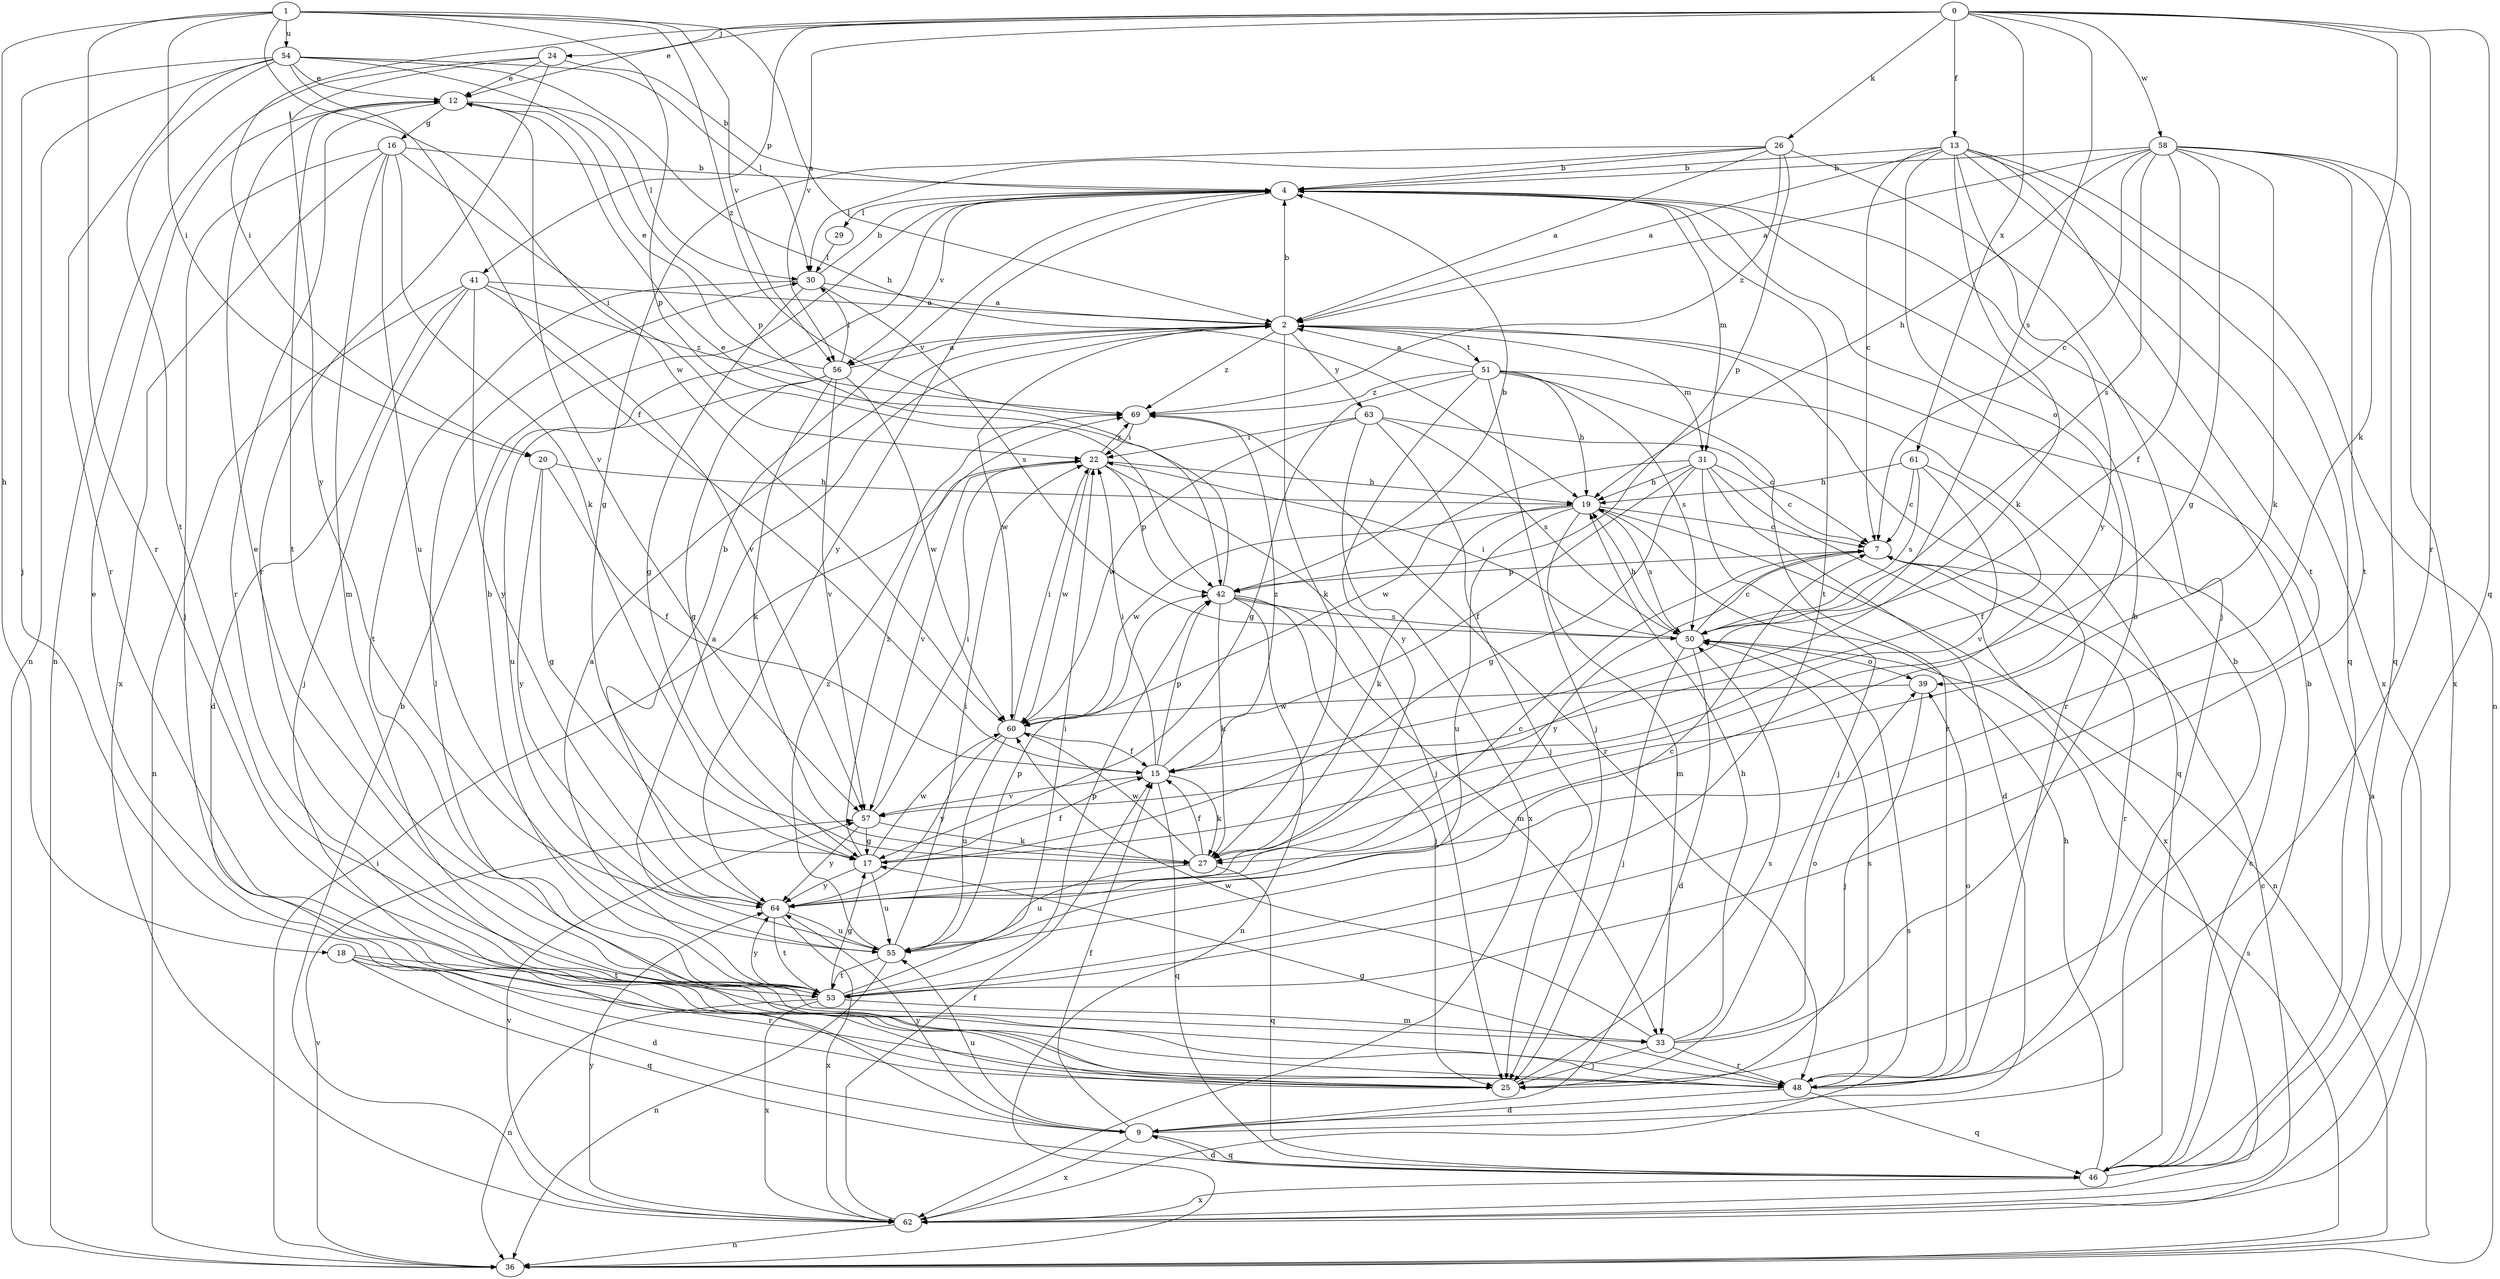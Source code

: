 strict digraph  {
0;
1;
2;
4;
7;
9;
12;
13;
15;
16;
17;
18;
19;
20;
22;
24;
25;
26;
27;
29;
30;
31;
33;
36;
39;
41;
42;
46;
48;
50;
51;
53;
54;
55;
56;
57;
58;
60;
61;
62;
63;
64;
69;
0 -> 12  [label=e];
0 -> 13  [label=f];
0 -> 20  [label=i];
0 -> 24  [label=j];
0 -> 26  [label=k];
0 -> 27  [label=k];
0 -> 41  [label=p];
0 -> 46  [label=q];
0 -> 48  [label=r];
0 -> 50  [label=s];
0 -> 56  [label=v];
0 -> 58  [label=w];
0 -> 61  [label=x];
1 -> 2  [label=a];
1 -> 18  [label=h];
1 -> 20  [label=i];
1 -> 42  [label=p];
1 -> 48  [label=r];
1 -> 54  [label=u];
1 -> 56  [label=v];
1 -> 60  [label=w];
1 -> 69  [label=z];
2 -> 4  [label=b];
2 -> 27  [label=k];
2 -> 31  [label=m];
2 -> 48  [label=r];
2 -> 51  [label=t];
2 -> 56  [label=v];
2 -> 60  [label=w];
2 -> 63  [label=y];
2 -> 69  [label=z];
4 -> 29  [label=l];
4 -> 31  [label=m];
4 -> 53  [label=t];
4 -> 56  [label=v];
4 -> 64  [label=y];
7 -> 42  [label=p];
7 -> 48  [label=r];
7 -> 64  [label=y];
9 -> 4  [label=b];
9 -> 15  [label=f];
9 -> 46  [label=q];
9 -> 55  [label=u];
9 -> 62  [label=x];
9 -> 64  [label=y];
12 -> 16  [label=g];
12 -> 30  [label=l];
12 -> 48  [label=r];
12 -> 53  [label=t];
12 -> 57  [label=v];
13 -> 2  [label=a];
13 -> 4  [label=b];
13 -> 7  [label=c];
13 -> 27  [label=k];
13 -> 36  [label=n];
13 -> 39  [label=o];
13 -> 46  [label=q];
13 -> 53  [label=t];
13 -> 62  [label=x];
13 -> 64  [label=y];
15 -> 22  [label=i];
15 -> 27  [label=k];
15 -> 42  [label=p];
15 -> 46  [label=q];
15 -> 57  [label=v];
15 -> 69  [label=z];
16 -> 4  [label=b];
16 -> 22  [label=i];
16 -> 25  [label=j];
16 -> 27  [label=k];
16 -> 33  [label=m];
16 -> 55  [label=u];
16 -> 62  [label=x];
17 -> 15  [label=f];
17 -> 55  [label=u];
17 -> 60  [label=w];
17 -> 64  [label=y];
17 -> 69  [label=z];
18 -> 9  [label=d];
18 -> 46  [label=q];
18 -> 48  [label=r];
18 -> 53  [label=t];
19 -> 7  [label=c];
19 -> 27  [label=k];
19 -> 33  [label=m];
19 -> 36  [label=n];
19 -> 50  [label=s];
19 -> 55  [label=u];
19 -> 60  [label=w];
20 -> 15  [label=f];
20 -> 17  [label=g];
20 -> 19  [label=h];
20 -> 64  [label=y];
22 -> 19  [label=h];
22 -> 25  [label=j];
22 -> 42  [label=p];
22 -> 57  [label=v];
22 -> 60  [label=w];
22 -> 69  [label=z];
24 -> 4  [label=b];
24 -> 12  [label=e];
24 -> 36  [label=n];
24 -> 48  [label=r];
24 -> 64  [label=y];
25 -> 12  [label=e];
25 -> 30  [label=l];
25 -> 50  [label=s];
26 -> 2  [label=a];
26 -> 4  [label=b];
26 -> 17  [label=g];
26 -> 25  [label=j];
26 -> 30  [label=l];
26 -> 42  [label=p];
26 -> 69  [label=z];
27 -> 15  [label=f];
27 -> 46  [label=q];
27 -> 55  [label=u];
27 -> 60  [label=w];
29 -> 30  [label=l];
30 -> 2  [label=a];
30 -> 4  [label=b];
30 -> 17  [label=g];
30 -> 50  [label=s];
30 -> 53  [label=t];
31 -> 7  [label=c];
31 -> 9  [label=d];
31 -> 15  [label=f];
31 -> 17  [label=g];
31 -> 19  [label=h];
31 -> 25  [label=j];
31 -> 60  [label=w];
31 -> 62  [label=x];
33 -> 4  [label=b];
33 -> 19  [label=h];
33 -> 25  [label=j];
33 -> 39  [label=o];
33 -> 48  [label=r];
33 -> 60  [label=w];
36 -> 2  [label=a];
36 -> 22  [label=i];
36 -> 50  [label=s];
36 -> 57  [label=v];
39 -> 25  [label=j];
39 -> 60  [label=w];
41 -> 2  [label=a];
41 -> 9  [label=d];
41 -> 25  [label=j];
41 -> 36  [label=n];
41 -> 57  [label=v];
41 -> 64  [label=y];
41 -> 69  [label=z];
42 -> 4  [label=b];
42 -> 12  [label=e];
42 -> 25  [label=j];
42 -> 27  [label=k];
42 -> 33  [label=m];
42 -> 36  [label=n];
42 -> 50  [label=s];
46 -> 4  [label=b];
46 -> 7  [label=c];
46 -> 9  [label=d];
46 -> 19  [label=h];
46 -> 62  [label=x];
48 -> 9  [label=d];
48 -> 17  [label=g];
48 -> 39  [label=o];
48 -> 46  [label=q];
48 -> 50  [label=s];
50 -> 7  [label=c];
50 -> 9  [label=d];
50 -> 19  [label=h];
50 -> 22  [label=i];
50 -> 25  [label=j];
50 -> 39  [label=o];
51 -> 2  [label=a];
51 -> 17  [label=g];
51 -> 19  [label=h];
51 -> 25  [label=j];
51 -> 46  [label=q];
51 -> 48  [label=r];
51 -> 50  [label=s];
51 -> 64  [label=y];
51 -> 69  [label=z];
53 -> 2  [label=a];
53 -> 4  [label=b];
53 -> 12  [label=e];
53 -> 17  [label=g];
53 -> 22  [label=i];
53 -> 33  [label=m];
53 -> 36  [label=n];
53 -> 42  [label=p];
53 -> 62  [label=x];
53 -> 64  [label=y];
54 -> 12  [label=e];
54 -> 15  [label=f];
54 -> 19  [label=h];
54 -> 25  [label=j];
54 -> 30  [label=l];
54 -> 36  [label=n];
54 -> 42  [label=p];
54 -> 48  [label=r];
54 -> 53  [label=t];
55 -> 2  [label=a];
55 -> 7  [label=c];
55 -> 22  [label=i];
55 -> 36  [label=n];
55 -> 42  [label=p];
55 -> 53  [label=t];
55 -> 69  [label=z];
56 -> 2  [label=a];
56 -> 12  [label=e];
56 -> 17  [label=g];
56 -> 27  [label=k];
56 -> 30  [label=l];
56 -> 55  [label=u];
56 -> 57  [label=v];
56 -> 60  [label=w];
57 -> 17  [label=g];
57 -> 22  [label=i];
57 -> 27  [label=k];
57 -> 64  [label=y];
58 -> 2  [label=a];
58 -> 4  [label=b];
58 -> 7  [label=c];
58 -> 15  [label=f];
58 -> 17  [label=g];
58 -> 19  [label=h];
58 -> 27  [label=k];
58 -> 46  [label=q];
58 -> 50  [label=s];
58 -> 53  [label=t];
58 -> 62  [label=x];
60 -> 15  [label=f];
60 -> 22  [label=i];
60 -> 55  [label=u];
60 -> 64  [label=y];
61 -> 7  [label=c];
61 -> 15  [label=f];
61 -> 19  [label=h];
61 -> 50  [label=s];
61 -> 57  [label=v];
62 -> 4  [label=b];
62 -> 7  [label=c];
62 -> 15  [label=f];
62 -> 36  [label=n];
62 -> 50  [label=s];
62 -> 57  [label=v];
62 -> 64  [label=y];
63 -> 7  [label=c];
63 -> 22  [label=i];
63 -> 25  [label=j];
63 -> 50  [label=s];
63 -> 60  [label=w];
63 -> 62  [label=x];
64 -> 4  [label=b];
64 -> 7  [label=c];
64 -> 53  [label=t];
64 -> 55  [label=u];
64 -> 62  [label=x];
69 -> 22  [label=i];
69 -> 48  [label=r];
}
